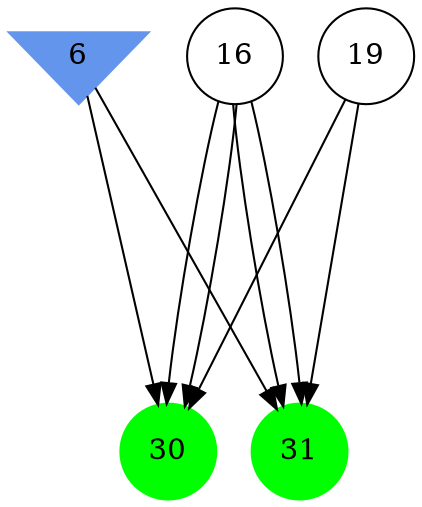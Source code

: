 digraph brain {
	ranksep=2.0;
	6 [shape=invtriangle,style=filled,color=cornflowerblue];
	16 [shape=circle,color=black];
	19 [shape=circle,color=black];
	30 [shape=circle,style=filled,color=green];
	31 [shape=circle,style=filled,color=green];
	6	->	31;
	6	->	30;
	16	->	31;
	16	->	30;
	19	->	31;
	19	->	30;
	16	->	31;
	16	->	30;
	{ rank=same; 6; }
	{ rank=same; 16; 19; }
	{ rank=same; 30; 31; }
}
